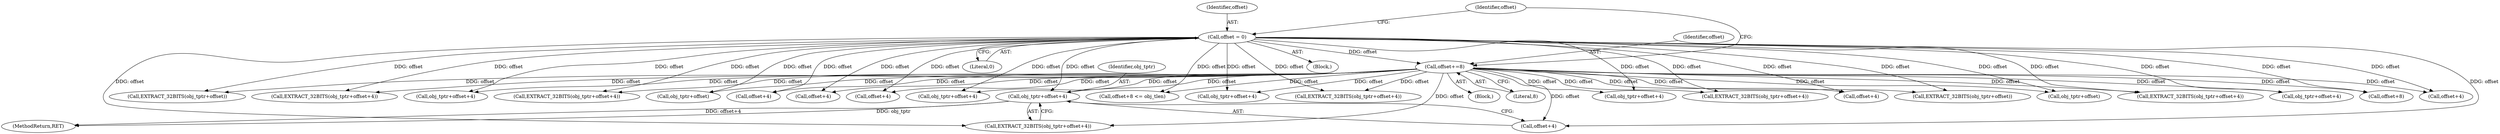 digraph "0_tcpdump_d97e94223720684c6aa740ff219e0d19426c2220@pointer" {
"1001494" [label="(Call,obj_tptr+offset+4)"];
"1001397" [label="(Call,offset = 0)"];
"1001500" [label="(Call,offset+=8)"];
"1001493" [label="(Call,EXTRACT_32BITS(obj_tptr+offset+4))"];
"1001430" [label="(Call,obj_tptr+offset+4)"];
"1001500" [label="(Call,offset+=8)"];
"1001432" [label="(Call,offset+4)"];
"1001406" [label="(Block,)"];
"1001947" [label="(MethodReturn,RET)"];
"1001442" [label="(Call,offset+4)"];
"1001413" [label="(Call,EXTRACT_32BITS(obj_tptr+offset))"];
"1001429" [label="(Call,EXTRACT_32BITS(obj_tptr+offset+4))"];
"1001502" [label="(Literal,8)"];
"1001439" [label="(Call,EXTRACT_32BITS(obj_tptr+offset+4))"];
"1001458" [label="(Call,offset+4)"];
"1001495" [label="(Identifier,obj_tptr)"];
"1001485" [label="(Call,EXTRACT_32BITS(obj_tptr+offset+4))"];
"1001494" [label="(Call,obj_tptr+offset+4)"];
"1001399" [label="(Literal,0)"];
"1001397" [label="(Call,offset = 0)"];
"1001402" [label="(Call,offset+8)"];
"1001440" [label="(Call,obj_tptr+offset+4)"];
"1001398" [label="(Identifier,offset)"];
"1001455" [label="(Call,EXTRACT_32BITS(obj_tptr+offset+4))"];
"1001418" [label="(Call,obj_tptr+offset)"];
"1001456" [label="(Call,obj_tptr+offset+4)"];
"1001468" [label="(Call,obj_tptr+offset+4)"];
"1001470" [label="(Call,offset+4)"];
"1001403" [label="(Identifier,offset)"];
"1001417" [label="(Call,EXTRACT_32BITS(obj_tptr+offset))"];
"1001467" [label="(Call,EXTRACT_32BITS(obj_tptr+offset+4))"];
"1001488" [label="(Call,offset+4)"];
"1001401" [label="(Call,offset+8 <= obj_tlen)"];
"1001486" [label="(Call,obj_tptr+offset+4)"];
"1001177" [label="(Block,)"];
"1001496" [label="(Call,offset+4)"];
"1001414" [label="(Call,obj_tptr+offset)"];
"1001501" [label="(Identifier,offset)"];
"1001494" -> "1001493"  [label="AST: "];
"1001494" -> "1001496"  [label="CFG: "];
"1001495" -> "1001494"  [label="AST: "];
"1001496" -> "1001494"  [label="AST: "];
"1001493" -> "1001494"  [label="CFG: "];
"1001494" -> "1001947"  [label="DDG: obj_tptr"];
"1001494" -> "1001947"  [label="DDG: offset+4"];
"1001397" -> "1001494"  [label="DDG: offset"];
"1001500" -> "1001494"  [label="DDG: offset"];
"1001397" -> "1001177"  [label="AST: "];
"1001397" -> "1001399"  [label="CFG: "];
"1001398" -> "1001397"  [label="AST: "];
"1001399" -> "1001397"  [label="AST: "];
"1001403" -> "1001397"  [label="CFG: "];
"1001397" -> "1001401"  [label="DDG: offset"];
"1001397" -> "1001402"  [label="DDG: offset"];
"1001397" -> "1001413"  [label="DDG: offset"];
"1001397" -> "1001414"  [label="DDG: offset"];
"1001397" -> "1001417"  [label="DDG: offset"];
"1001397" -> "1001418"  [label="DDG: offset"];
"1001397" -> "1001429"  [label="DDG: offset"];
"1001397" -> "1001430"  [label="DDG: offset"];
"1001397" -> "1001432"  [label="DDG: offset"];
"1001397" -> "1001439"  [label="DDG: offset"];
"1001397" -> "1001440"  [label="DDG: offset"];
"1001397" -> "1001442"  [label="DDG: offset"];
"1001397" -> "1001455"  [label="DDG: offset"];
"1001397" -> "1001456"  [label="DDG: offset"];
"1001397" -> "1001458"  [label="DDG: offset"];
"1001397" -> "1001467"  [label="DDG: offset"];
"1001397" -> "1001468"  [label="DDG: offset"];
"1001397" -> "1001470"  [label="DDG: offset"];
"1001397" -> "1001485"  [label="DDG: offset"];
"1001397" -> "1001486"  [label="DDG: offset"];
"1001397" -> "1001488"  [label="DDG: offset"];
"1001397" -> "1001493"  [label="DDG: offset"];
"1001397" -> "1001496"  [label="DDG: offset"];
"1001397" -> "1001500"  [label="DDG: offset"];
"1001500" -> "1001406"  [label="AST: "];
"1001500" -> "1001502"  [label="CFG: "];
"1001501" -> "1001500"  [label="AST: "];
"1001502" -> "1001500"  [label="AST: "];
"1001403" -> "1001500"  [label="CFG: "];
"1001500" -> "1001401"  [label="DDG: offset"];
"1001500" -> "1001402"  [label="DDG: offset"];
"1001500" -> "1001413"  [label="DDG: offset"];
"1001500" -> "1001414"  [label="DDG: offset"];
"1001500" -> "1001417"  [label="DDG: offset"];
"1001500" -> "1001418"  [label="DDG: offset"];
"1001500" -> "1001429"  [label="DDG: offset"];
"1001500" -> "1001430"  [label="DDG: offset"];
"1001500" -> "1001432"  [label="DDG: offset"];
"1001500" -> "1001439"  [label="DDG: offset"];
"1001500" -> "1001440"  [label="DDG: offset"];
"1001500" -> "1001442"  [label="DDG: offset"];
"1001500" -> "1001455"  [label="DDG: offset"];
"1001500" -> "1001456"  [label="DDG: offset"];
"1001500" -> "1001458"  [label="DDG: offset"];
"1001500" -> "1001467"  [label="DDG: offset"];
"1001500" -> "1001468"  [label="DDG: offset"];
"1001500" -> "1001470"  [label="DDG: offset"];
"1001500" -> "1001485"  [label="DDG: offset"];
"1001500" -> "1001486"  [label="DDG: offset"];
"1001500" -> "1001488"  [label="DDG: offset"];
"1001500" -> "1001493"  [label="DDG: offset"];
"1001500" -> "1001496"  [label="DDG: offset"];
}
